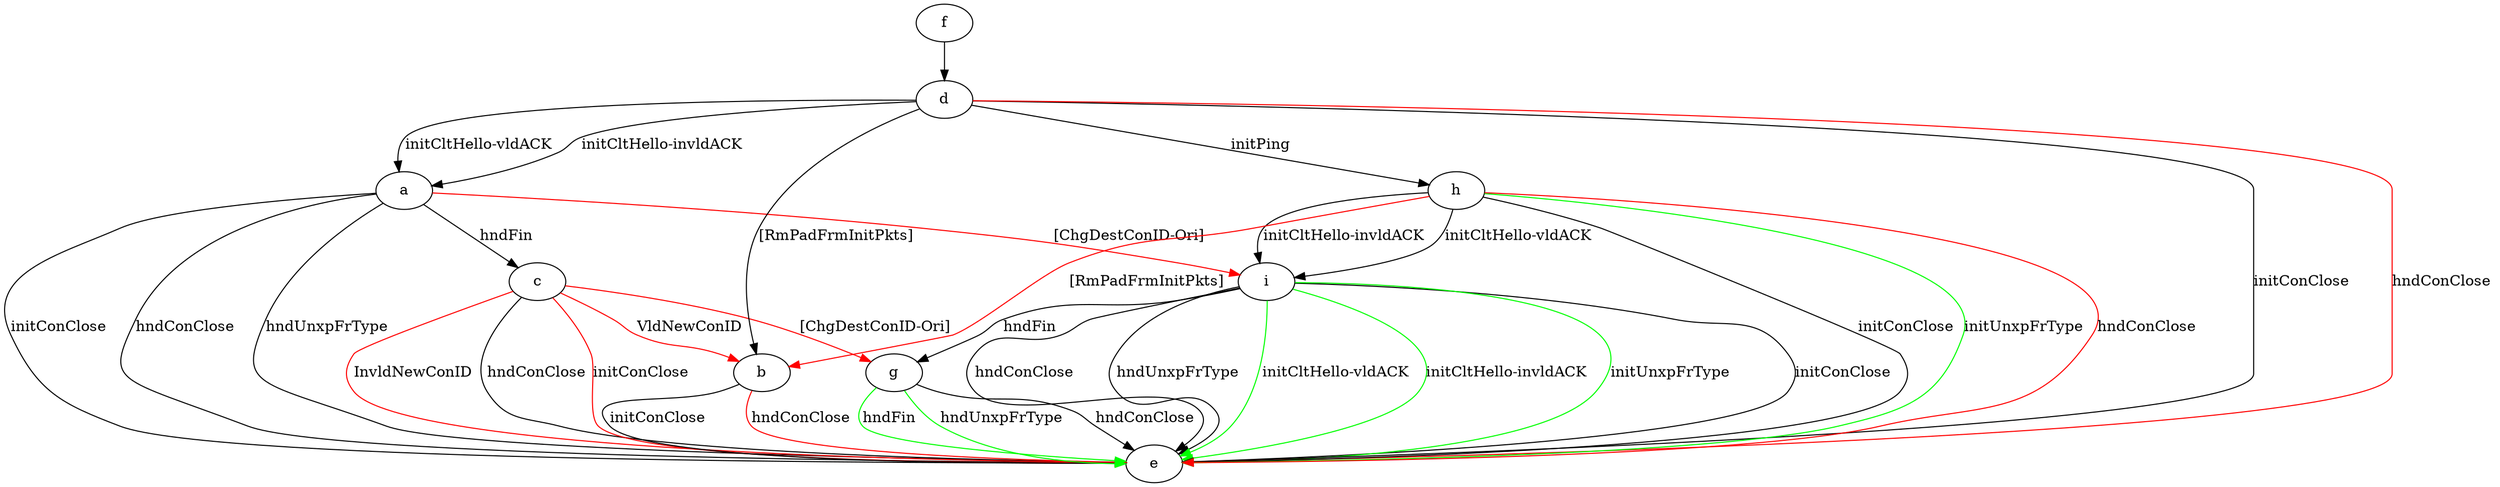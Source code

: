 digraph "" {
	a -> c	[key=0,
		label="hndFin "];
	a -> e	[key=0,
		label="initConClose "];
	a -> e	[key=1,
		label="hndConClose "];
	a -> e	[key=2,
		label="hndUnxpFrType "];
	a -> i	[key=0,
		color=red,
		label="[ChgDestConID-Ori] "];
	b -> e	[key=0,
		label="initConClose "];
	b -> e	[key=1,
		color=red,
		label="hndConClose "];
	c -> b	[key=0,
		color=red,
		label="VldNewConID "];
	c -> e	[key=0,
		label="hndConClose "];
	c -> e	[key=1,
		color=red,
		label="initConClose "];
	c -> e	[key=2,
		color=red,
		label="InvldNewConID "];
	c -> g	[key=0,
		color=red,
		label="[ChgDestConID-Ori] "];
	d -> a	[key=0,
		label="initCltHello-vldACK "];
	d -> a	[key=1,
		label="initCltHello-invldACK "];
	d -> b	[key=0,
		label="[RmPadFrmInitPkts] "];
	d -> e	[key=0,
		label="initConClose "];
	d -> e	[key=1,
		color=red,
		label="hndConClose "];
	d -> h	[key=0,
		label="initPing "];
	f -> d	[key=0];
	g -> e	[key=0,
		label="hndConClose "];
	g -> e	[key=1,
		color=green,
		label="hndFin "];
	g -> e	[key=2,
		color=green,
		label="hndUnxpFrType "];
	h -> b	[key=0,
		color=red,
		label="[RmPadFrmInitPkts] "];
	h -> e	[key=0,
		label="initConClose "];
	h -> e	[key=1,
		color=green,
		label="initUnxpFrType "];
	h -> e	[key=2,
		color=red,
		label="hndConClose "];
	h -> i	[key=0,
		label="initCltHello-vldACK "];
	h -> i	[key=1,
		label="initCltHello-invldACK "];
	i -> e	[key=0,
		label="initConClose "];
	i -> e	[key=1,
		label="hndConClose "];
	i -> e	[key=2,
		label="hndUnxpFrType "];
	i -> e	[key=3,
		color=green,
		label="initCltHello-vldACK "];
	i -> e	[key=4,
		color=green,
		label="initCltHello-invldACK "];
	i -> e	[key=5,
		color=green,
		label="initUnxpFrType "];
	i -> g	[key=0,
		label="hndFin "];
}
